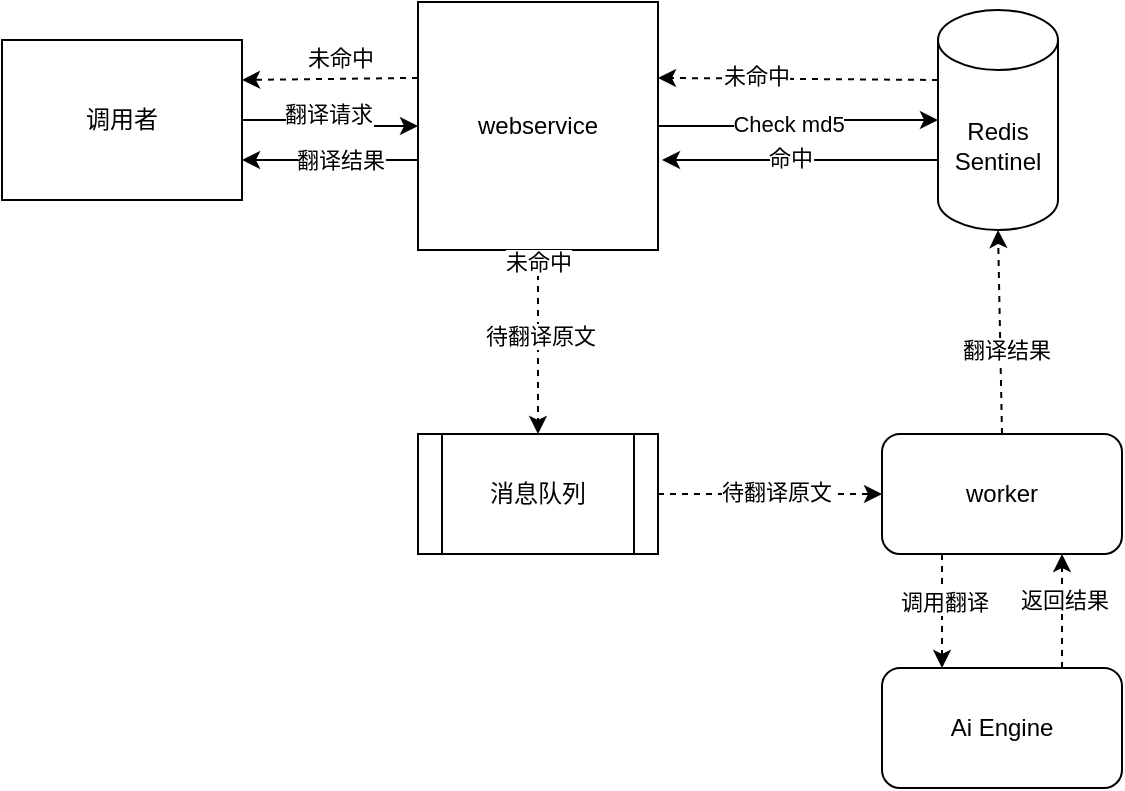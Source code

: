 <mxfile version="15.9.4" type="github">
  <diagram id="VEihRN0Kl4J5QdrPjCK7" name="Page-1">
    <mxGraphModel dx="786" dy="587" grid="0" gridSize="10" guides="1" tooltips="1" connect="1" arrows="1" fold="1" page="1" pageScale="1" pageWidth="827" pageHeight="1169" math="0" shadow="0">
      <root>
        <mxCell id="0" />
        <mxCell id="1" parent="0" />
        <mxCell id="tw_pnomX8UwEmwfn65Li-3" value="" style="edgeStyle=orthogonalEdgeStyle;rounded=0;orthogonalLoop=1;jettySize=auto;html=1;" edge="1" parent="1" source="tw_pnomX8UwEmwfn65Li-1" target="tw_pnomX8UwEmwfn65Li-2">
          <mxGeometry relative="1" as="geometry" />
        </mxCell>
        <mxCell id="tw_pnomX8UwEmwfn65Li-16" value="翻译请求" style="edgeLabel;html=1;align=center;verticalAlign=middle;resizable=0;points=[];" vertex="1" connectable="0" parent="tw_pnomX8UwEmwfn65Li-3">
          <mxGeometry x="-0.05" y="3" relative="1" as="geometry">
            <mxPoint as="offset" />
          </mxGeometry>
        </mxCell>
        <mxCell id="tw_pnomX8UwEmwfn65Li-1" value="调用者" style="rounded=0;whiteSpace=wrap;html=1;" vertex="1" parent="1">
          <mxGeometry x="22" y="229" width="120" height="80" as="geometry" />
        </mxCell>
        <mxCell id="tw_pnomX8UwEmwfn65Li-7" style="edgeStyle=orthogonalEdgeStyle;rounded=0;orthogonalLoop=1;jettySize=auto;html=1;exitX=1;exitY=0.5;exitDx=0;exitDy=0;" edge="1" parent="1" source="tw_pnomX8UwEmwfn65Li-2" target="tw_pnomX8UwEmwfn65Li-6">
          <mxGeometry relative="1" as="geometry" />
        </mxCell>
        <mxCell id="tw_pnomX8UwEmwfn65Li-8" value="Check md5" style="edgeLabel;html=1;align=center;verticalAlign=middle;resizable=0;points=[];" vertex="1" connectable="0" parent="tw_pnomX8UwEmwfn65Li-7">
          <mxGeometry x="-0.092" y="1" relative="1" as="geometry">
            <mxPoint as="offset" />
          </mxGeometry>
        </mxCell>
        <mxCell id="tw_pnomX8UwEmwfn65Li-15" style="edgeStyle=none;rounded=0;orthogonalLoop=1;jettySize=auto;html=1;exitX=0;exitY=0.637;exitDx=0;exitDy=0;entryX=1;entryY=0.75;entryDx=0;entryDy=0;exitPerimeter=0;" edge="1" parent="1" source="tw_pnomX8UwEmwfn65Li-2" target="tw_pnomX8UwEmwfn65Li-1">
          <mxGeometry relative="1" as="geometry" />
        </mxCell>
        <mxCell id="tw_pnomX8UwEmwfn65Li-17" value="翻译结果" style="edgeLabel;html=1;align=center;verticalAlign=middle;resizable=0;points=[];" vertex="1" connectable="0" parent="tw_pnomX8UwEmwfn65Li-15">
          <mxGeometry x="0.225" relative="1" as="geometry">
            <mxPoint x="15" as="offset" />
          </mxGeometry>
        </mxCell>
        <mxCell id="tw_pnomX8UwEmwfn65Li-33" value="未命中" style="edgeStyle=none;rounded=0;orthogonalLoop=1;jettySize=auto;html=1;exitX=0;exitY=0.306;exitDx=0;exitDy=0;entryX=1;entryY=0.25;entryDx=0;entryDy=0;dashed=1;exitPerimeter=0;" edge="1" parent="1" source="tw_pnomX8UwEmwfn65Li-2" target="tw_pnomX8UwEmwfn65Li-1">
          <mxGeometry x="-0.111" y="-10" relative="1" as="geometry">
            <mxPoint as="offset" />
          </mxGeometry>
        </mxCell>
        <mxCell id="tw_pnomX8UwEmwfn65Li-2" value="webservice" style="rounded=0;whiteSpace=wrap;html=1;" vertex="1" parent="1">
          <mxGeometry x="230" y="210" width="120" height="124" as="geometry" />
        </mxCell>
        <mxCell id="tw_pnomX8UwEmwfn65Li-13" style="edgeStyle=none;rounded=0;orthogonalLoop=1;jettySize=auto;html=1;exitX=0;exitY=0;exitDx=0;exitDy=75;exitPerimeter=0;" edge="1" parent="1" source="tw_pnomX8UwEmwfn65Li-6">
          <mxGeometry relative="1" as="geometry">
            <mxPoint x="352" y="289" as="targetPoint" />
          </mxGeometry>
        </mxCell>
        <mxCell id="tw_pnomX8UwEmwfn65Li-14" value="命中" style="edgeLabel;html=1;align=center;verticalAlign=middle;resizable=0;points=[];" vertex="1" connectable="0" parent="tw_pnomX8UwEmwfn65Li-13">
          <mxGeometry x="0.079" y="-1" relative="1" as="geometry">
            <mxPoint as="offset" />
          </mxGeometry>
        </mxCell>
        <mxCell id="tw_pnomX8UwEmwfn65Li-23" value="" style="edgeStyle=none;rounded=0;orthogonalLoop=1;jettySize=auto;html=1;dashed=1;exitX=0.5;exitY=1;exitDx=0;exitDy=0;" edge="1" parent="1" source="tw_pnomX8UwEmwfn65Li-2" target="tw_pnomX8UwEmwfn65Li-22">
          <mxGeometry relative="1" as="geometry" />
        </mxCell>
        <mxCell id="tw_pnomX8UwEmwfn65Li-26" value="未命中" style="edgeLabel;html=1;align=center;verticalAlign=middle;resizable=0;points=[];" vertex="1" connectable="0" parent="tw_pnomX8UwEmwfn65Li-23">
          <mxGeometry x="-0.258" relative="1" as="geometry">
            <mxPoint y="-28" as="offset" />
          </mxGeometry>
        </mxCell>
        <mxCell id="tw_pnomX8UwEmwfn65Li-27" value="待翻译原文" style="edgeLabel;html=1;align=center;verticalAlign=middle;resizable=0;points=[];" vertex="1" connectable="0" parent="tw_pnomX8UwEmwfn65Li-23">
          <mxGeometry x="-0.072" y="1" relative="1" as="geometry">
            <mxPoint as="offset" />
          </mxGeometry>
        </mxCell>
        <mxCell id="tw_pnomX8UwEmwfn65Li-31" style="edgeStyle=none;rounded=0;orthogonalLoop=1;jettySize=auto;html=1;exitX=0;exitY=0;exitDx=0;exitDy=35;exitPerimeter=0;entryX=1;entryY=0.306;entryDx=0;entryDy=0;entryPerimeter=0;dashed=1;" edge="1" parent="1" source="tw_pnomX8UwEmwfn65Li-6" target="tw_pnomX8UwEmwfn65Li-2">
          <mxGeometry relative="1" as="geometry" />
        </mxCell>
        <mxCell id="tw_pnomX8UwEmwfn65Li-32" value="未命中" style="edgeLabel;html=1;align=center;verticalAlign=middle;resizable=0;points=[];" vertex="1" connectable="0" parent="tw_pnomX8UwEmwfn65Li-31">
          <mxGeometry x="0.3" y="-2" relative="1" as="geometry">
            <mxPoint as="offset" />
          </mxGeometry>
        </mxCell>
        <mxCell id="tw_pnomX8UwEmwfn65Li-6" value="Redis&lt;br&gt;Sentinel" style="shape=cylinder3;whiteSpace=wrap;html=1;boundedLbl=1;backgroundOutline=1;size=15;" vertex="1" parent="1">
          <mxGeometry x="490" y="214" width="60" height="110" as="geometry" />
        </mxCell>
        <mxCell id="tw_pnomX8UwEmwfn65Li-25" value="" style="edgeStyle=none;rounded=0;orthogonalLoop=1;jettySize=auto;html=1;dashed=1;" edge="1" parent="1" source="tw_pnomX8UwEmwfn65Li-22" target="tw_pnomX8UwEmwfn65Li-24">
          <mxGeometry relative="1" as="geometry" />
        </mxCell>
        <mxCell id="tw_pnomX8UwEmwfn65Li-28" value="待翻译原文" style="edgeLabel;html=1;align=center;verticalAlign=middle;resizable=0;points=[];" vertex="1" connectable="0" parent="tw_pnomX8UwEmwfn65Li-25">
          <mxGeometry x="0.041" y="2" relative="1" as="geometry">
            <mxPoint y="1" as="offset" />
          </mxGeometry>
        </mxCell>
        <mxCell id="tw_pnomX8UwEmwfn65Li-22" value="消息队列" style="shape=process;whiteSpace=wrap;html=1;backgroundOutline=1;" vertex="1" parent="1">
          <mxGeometry x="230" y="426" width="120" height="60" as="geometry" />
        </mxCell>
        <mxCell id="tw_pnomX8UwEmwfn65Li-29" style="edgeStyle=none;rounded=0;orthogonalLoop=1;jettySize=auto;html=1;exitX=0.5;exitY=0;exitDx=0;exitDy=0;entryX=0.5;entryY=1;entryDx=0;entryDy=0;entryPerimeter=0;dashed=1;" edge="1" parent="1" source="tw_pnomX8UwEmwfn65Li-24" target="tw_pnomX8UwEmwfn65Li-6">
          <mxGeometry relative="1" as="geometry" />
        </mxCell>
        <mxCell id="tw_pnomX8UwEmwfn65Li-30" value="翻译结果" style="edgeLabel;html=1;align=center;verticalAlign=middle;resizable=0;points=[];" vertex="1" connectable="0" parent="tw_pnomX8UwEmwfn65Li-29">
          <mxGeometry x="-0.167" y="-3" relative="1" as="geometry">
            <mxPoint as="offset" />
          </mxGeometry>
        </mxCell>
        <mxCell id="tw_pnomX8UwEmwfn65Li-35" value="" style="edgeStyle=none;rounded=0;orthogonalLoop=1;jettySize=auto;html=1;dashed=1;entryX=0.25;entryY=0;entryDx=0;entryDy=0;exitX=0.25;exitY=1;exitDx=0;exitDy=0;" edge="1" parent="1" source="tw_pnomX8UwEmwfn65Li-24" target="tw_pnomX8UwEmwfn65Li-34">
          <mxGeometry relative="1" as="geometry">
            <mxPoint x="494" y="545" as="sourcePoint" />
          </mxGeometry>
        </mxCell>
        <mxCell id="tw_pnomX8UwEmwfn65Li-37" value="调用翻译" style="edgeLabel;html=1;align=center;verticalAlign=middle;resizable=0;points=[];" vertex="1" connectable="0" parent="tw_pnomX8UwEmwfn65Li-35">
          <mxGeometry x="-0.179" y="1" relative="1" as="geometry">
            <mxPoint as="offset" />
          </mxGeometry>
        </mxCell>
        <mxCell id="tw_pnomX8UwEmwfn65Li-24" value="worker" style="rounded=1;whiteSpace=wrap;html=1;" vertex="1" parent="1">
          <mxGeometry x="462" y="426" width="120" height="60" as="geometry" />
        </mxCell>
        <mxCell id="tw_pnomX8UwEmwfn65Li-36" style="edgeStyle=none;rounded=0;orthogonalLoop=1;jettySize=auto;html=1;exitX=0.75;exitY=0;exitDx=0;exitDy=0;dashed=1;entryX=0.75;entryY=1;entryDx=0;entryDy=0;" edge="1" parent="1" source="tw_pnomX8UwEmwfn65Li-34" target="tw_pnomX8UwEmwfn65Li-24">
          <mxGeometry relative="1" as="geometry">
            <mxPoint x="550" y="542" as="targetPoint" />
          </mxGeometry>
        </mxCell>
        <mxCell id="tw_pnomX8UwEmwfn65Li-38" value="返回结果" style="edgeLabel;html=1;align=center;verticalAlign=middle;resizable=0;points=[];" vertex="1" connectable="0" parent="tw_pnomX8UwEmwfn65Li-36">
          <mxGeometry x="0.189" y="-1" relative="1" as="geometry">
            <mxPoint as="offset" />
          </mxGeometry>
        </mxCell>
        <mxCell id="tw_pnomX8UwEmwfn65Li-34" value="Ai Engine" style="whiteSpace=wrap;html=1;rounded=1;" vertex="1" parent="1">
          <mxGeometry x="462" y="543" width="120" height="60" as="geometry" />
        </mxCell>
      </root>
    </mxGraphModel>
  </diagram>
</mxfile>
